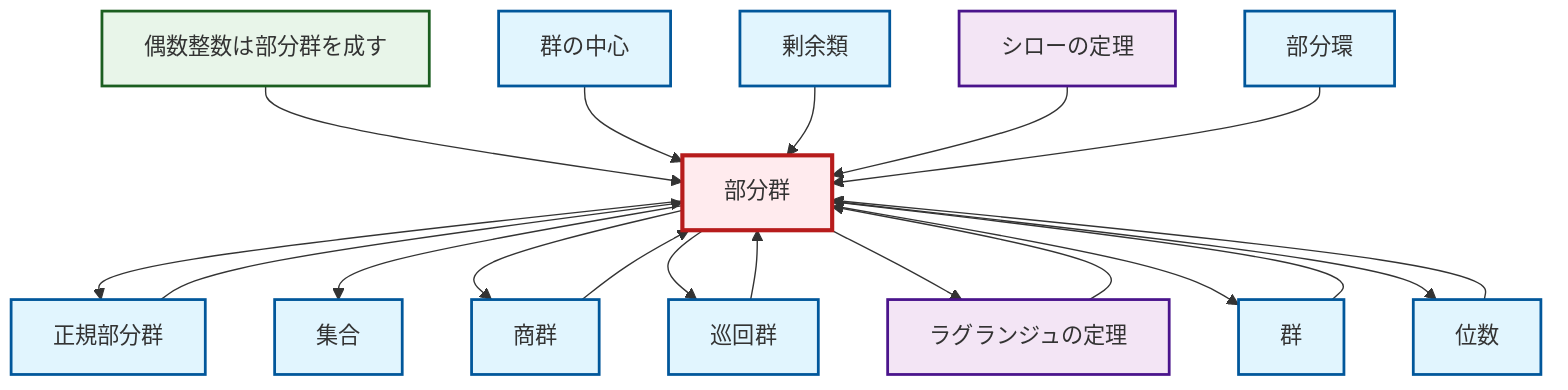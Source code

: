 graph TD
    classDef definition fill:#e1f5fe,stroke:#01579b,stroke-width:2px
    classDef theorem fill:#f3e5f5,stroke:#4a148c,stroke-width:2px
    classDef axiom fill:#fff3e0,stroke:#e65100,stroke-width:2px
    classDef example fill:#e8f5e9,stroke:#1b5e20,stroke-width:2px
    classDef current fill:#ffebee,stroke:#b71c1c,stroke-width:3px
    thm-sylow["シローの定理"]:::theorem
    def-subgroup["部分群"]:::definition
    def-order["位数"]:::definition
    def-normal-subgroup["正規部分群"]:::definition
    def-set["集合"]:::definition
    ex-even-integers-subgroup["偶数整数は部分群を成す"]:::example
    def-coset["剰余類"]:::definition
    def-center-of-group["群の中心"]:::definition
    def-cyclic-group["巡回群"]:::definition
    def-group["群"]:::definition
    def-subring["部分環"]:::definition
    def-quotient-group["商群"]:::definition
    thm-lagrange["ラグランジュの定理"]:::theorem
    def-subgroup --> def-normal-subgroup
    def-subgroup --> def-set
    def-group --> def-subgroup
    def-subgroup --> def-quotient-group
    def-order --> def-subgroup
    def-quotient-group --> def-subgroup
    def-subgroup --> def-cyclic-group
    def-subgroup --> thm-lagrange
    ex-even-integers-subgroup --> def-subgroup
    def-center-of-group --> def-subgroup
    def-cyclic-group --> def-subgroup
    def-normal-subgroup --> def-subgroup
    def-subgroup --> def-group
    def-coset --> def-subgroup
    thm-lagrange --> def-subgroup
    def-subgroup --> def-order
    thm-sylow --> def-subgroup
    def-subring --> def-subgroup
    class def-subgroup current